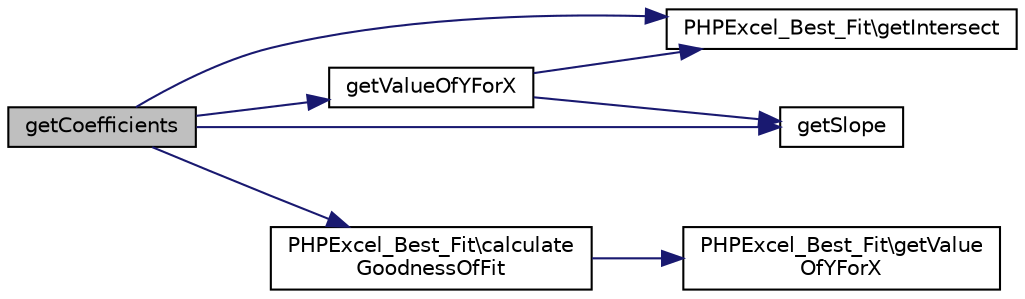 digraph "getCoefficients"
{
  edge [fontname="Helvetica",fontsize="10",labelfontname="Helvetica",labelfontsize="10"];
  node [fontname="Helvetica",fontsize="10",shape=record];
  rankdir="LR";
  Node3 [label="getCoefficients",height=0.2,width=0.4,color="black", fillcolor="grey75", style="filled", fontcolor="black"];
  Node3 -> Node4 [color="midnightblue",fontsize="10",style="solid",fontname="Helvetica"];
  Node4 [label="PHPExcel_Best_Fit\\getIntersect",height=0.2,width=0.4,color="black", fillcolor="white", style="filled",URL="$class_p_h_p_excel___best___fit.html#a129dafd5e95206e355ab0734bc5e9bea"];
  Node3 -> Node5 [color="midnightblue",fontsize="10",style="solid",fontname="Helvetica"];
  Node5 [label="getSlope",height=0.2,width=0.4,color="black", fillcolor="white", style="filled",URL="$class_p_h_p_excel___polynomial___best___fit.html#acd86e793a51b30af0a2479cb2ba24c15"];
  Node3 -> Node6 [color="midnightblue",fontsize="10",style="solid",fontname="Helvetica"];
  Node6 [label="PHPExcel_Best_Fit\\calculate\lGoodnessOfFit",height=0.2,width=0.4,color="black", fillcolor="white", style="filled",URL="$class_p_h_p_excel___best___fit.html#a9cfe93e3963b7e0f164f8da7cf3d5c45"];
  Node6 -> Node7 [color="midnightblue",fontsize="10",style="solid",fontname="Helvetica"];
  Node7 [label="PHPExcel_Best_Fit\\getValue\lOfYForX",height=0.2,width=0.4,color="black", fillcolor="white", style="filled",URL="$class_p_h_p_excel___best___fit.html#a0166e34b8a912b4ddf624660852345ec"];
  Node3 -> Node8 [color="midnightblue",fontsize="10",style="solid",fontname="Helvetica"];
  Node8 [label="getValueOfYForX",height=0.2,width=0.4,color="black", fillcolor="white", style="filled",URL="$class_p_h_p_excel___polynomial___best___fit.html#a0166e34b8a912b4ddf624660852345ec"];
  Node8 -> Node4 [color="midnightblue",fontsize="10",style="solid",fontname="Helvetica"];
  Node8 -> Node5 [color="midnightblue",fontsize="10",style="solid",fontname="Helvetica"];
}
